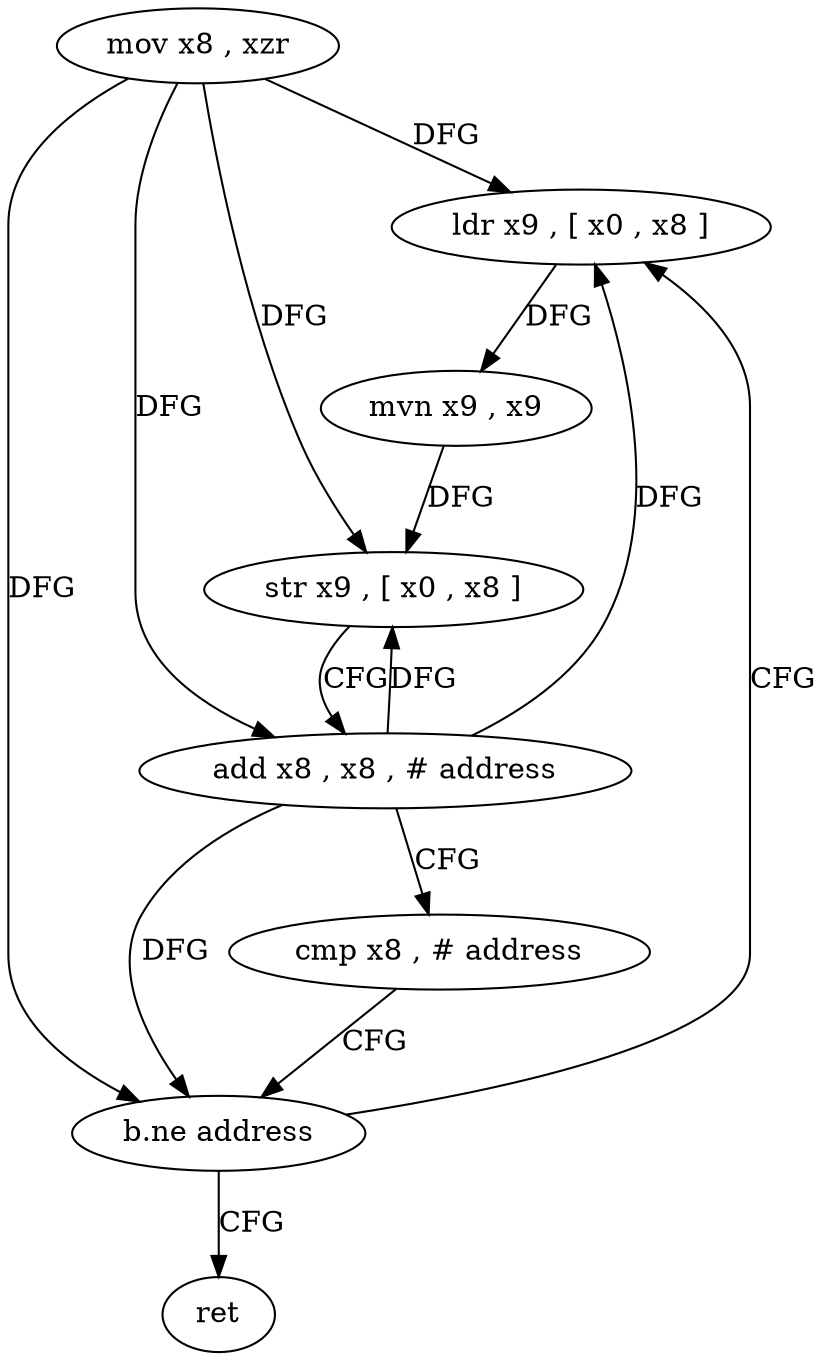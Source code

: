 digraph "func" {
"4236136" [label = "mov x8 , xzr" ]
"4236140" [label = "ldr x9 , [ x0 , x8 ]" ]
"4236144" [label = "mvn x9 , x9" ]
"4236148" [label = "str x9 , [ x0 , x8 ]" ]
"4236152" [label = "add x8 , x8 , # address" ]
"4236156" [label = "cmp x8 , # address" ]
"4236160" [label = "b.ne address" ]
"4236164" [label = "ret" ]
"4236136" -> "4236140" [ label = "DFG" ]
"4236136" -> "4236148" [ label = "DFG" ]
"4236136" -> "4236152" [ label = "DFG" ]
"4236136" -> "4236160" [ label = "DFG" ]
"4236140" -> "4236144" [ label = "DFG" ]
"4236144" -> "4236148" [ label = "DFG" ]
"4236148" -> "4236152" [ label = "CFG" ]
"4236152" -> "4236156" [ label = "CFG" ]
"4236152" -> "4236140" [ label = "DFG" ]
"4236152" -> "4236148" [ label = "DFG" ]
"4236152" -> "4236160" [ label = "DFG" ]
"4236156" -> "4236160" [ label = "CFG" ]
"4236160" -> "4236140" [ label = "CFG" ]
"4236160" -> "4236164" [ label = "CFG" ]
}
